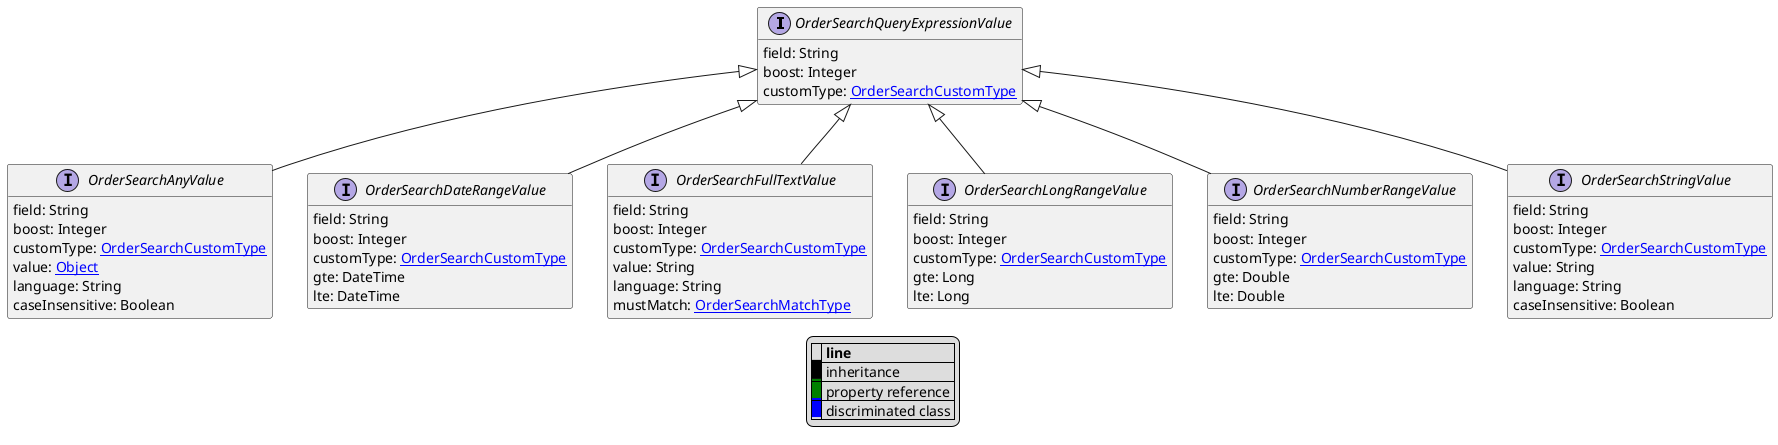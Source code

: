 @startuml

hide empty fields
hide empty methods
legend
|= |= line |
|<back:black>   </back>| inheritance |
|<back:green>   </back>| property reference |
|<back:blue>   </back>| discriminated class |
endlegend
interface OrderSearchQueryExpressionValue [[OrderSearchQueryExpressionValue.svg]]  {
    field: String
    boost: Integer
    customType: [[OrderSearchCustomType.svg OrderSearchCustomType]]
}

interface OrderSearchAnyValue [[OrderSearchAnyValue.svg]] extends OrderSearchQueryExpressionValue {
    field: String
    boost: Integer
    customType: [[OrderSearchCustomType.svg OrderSearchCustomType]]
    value: [[Object.svg Object]]
    language: String
    caseInsensitive: Boolean
}
interface OrderSearchDateRangeValue [[OrderSearchDateRangeValue.svg]] extends OrderSearchQueryExpressionValue {
    field: String
    boost: Integer
    customType: [[OrderSearchCustomType.svg OrderSearchCustomType]]
    gte: DateTime
    lte: DateTime
}
interface OrderSearchFullTextValue [[OrderSearchFullTextValue.svg]] extends OrderSearchQueryExpressionValue {
    field: String
    boost: Integer
    customType: [[OrderSearchCustomType.svg OrderSearchCustomType]]
    value: String
    language: String
    mustMatch: [[OrderSearchMatchType.svg OrderSearchMatchType]]
}
interface OrderSearchLongRangeValue [[OrderSearchLongRangeValue.svg]] extends OrderSearchQueryExpressionValue {
    field: String
    boost: Integer
    customType: [[OrderSearchCustomType.svg OrderSearchCustomType]]
    gte: Long
    lte: Long
}
interface OrderSearchNumberRangeValue [[OrderSearchNumberRangeValue.svg]] extends OrderSearchQueryExpressionValue {
    field: String
    boost: Integer
    customType: [[OrderSearchCustomType.svg OrderSearchCustomType]]
    gte: Double
    lte: Double
}
interface OrderSearchStringValue [[OrderSearchStringValue.svg]] extends OrderSearchQueryExpressionValue {
    field: String
    boost: Integer
    customType: [[OrderSearchCustomType.svg OrderSearchCustomType]]
    value: String
    language: String
    caseInsensitive: Boolean
}




@enduml
